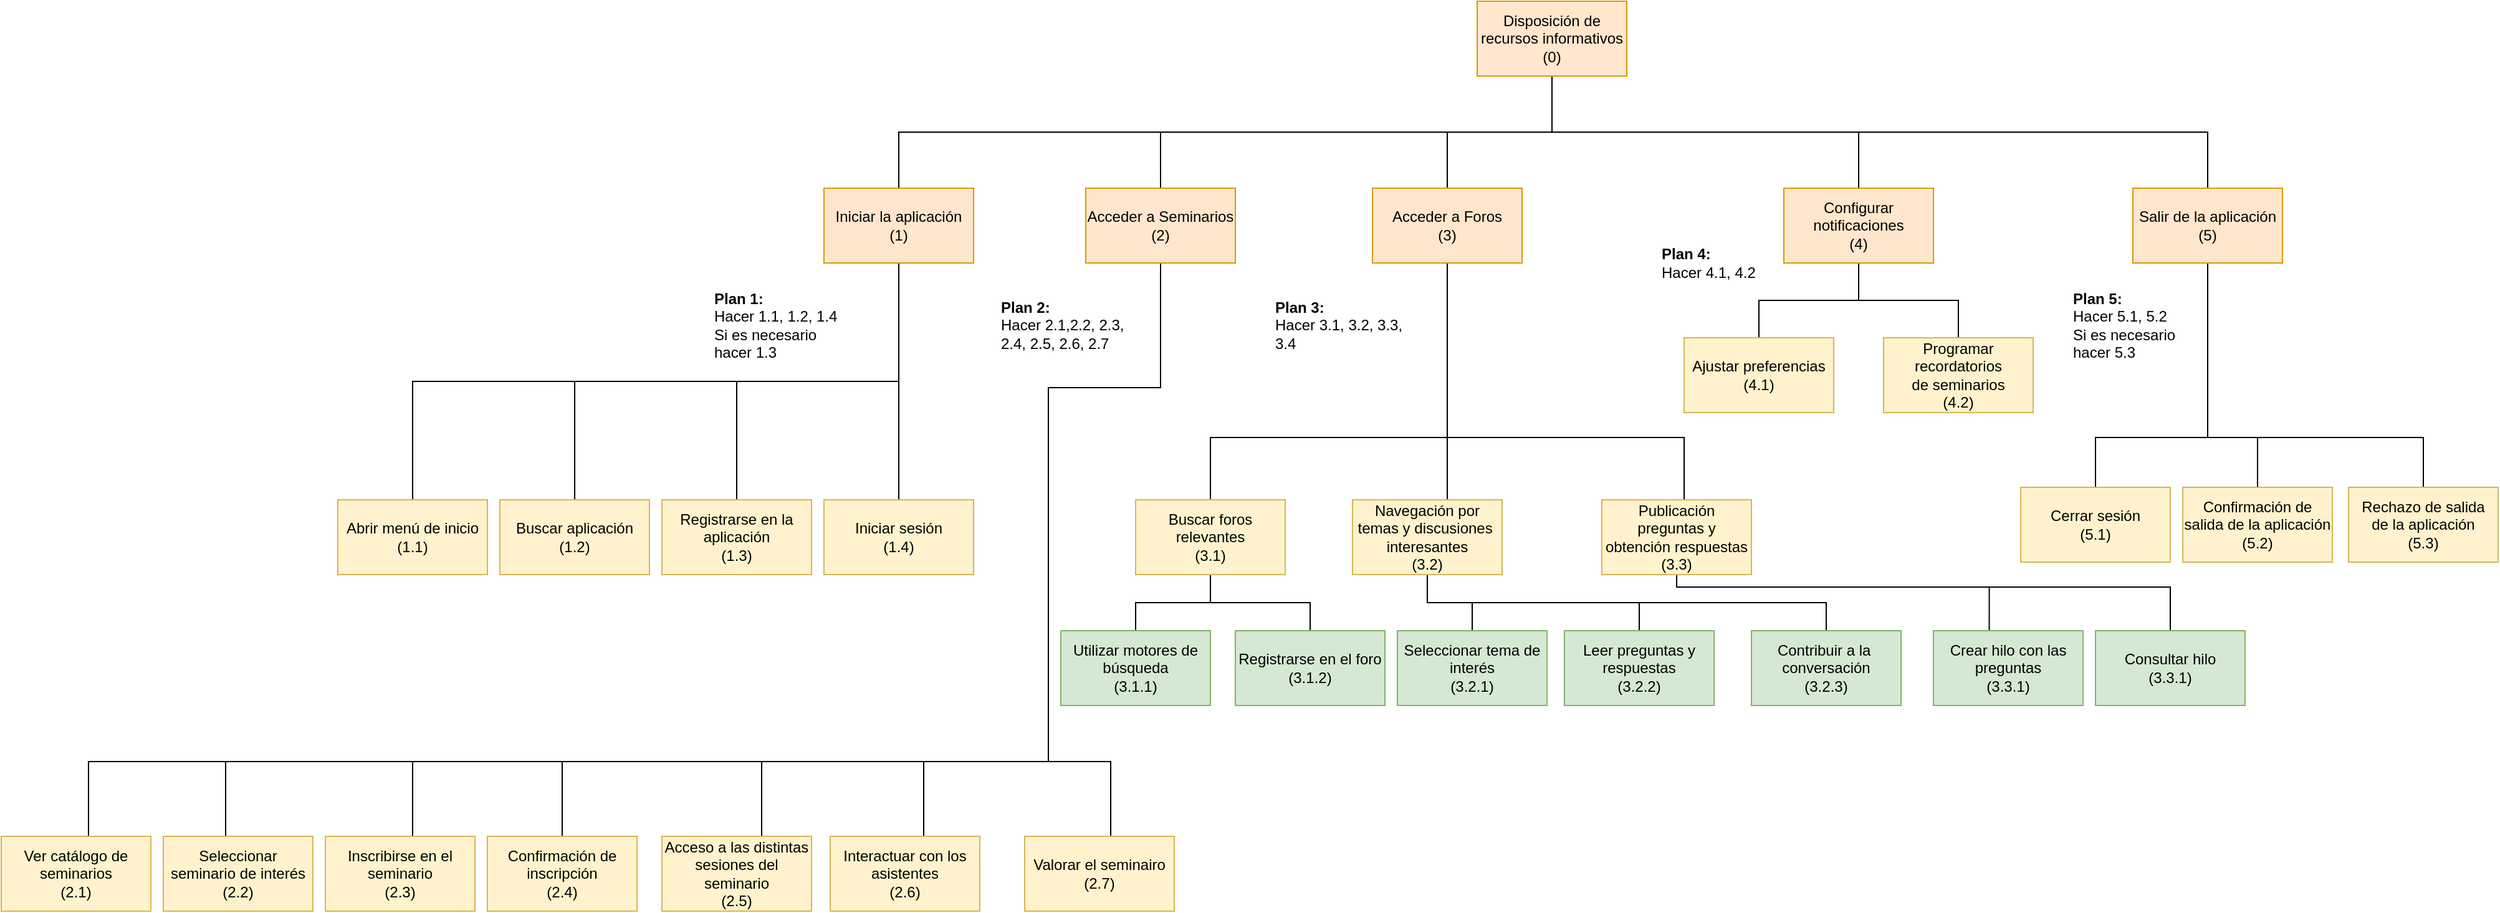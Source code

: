 <mxfile version="22.1.7" type="google">
  <diagram name="Página-1" id="29_3G5aB5RjX9G4td9Ta">
    <mxGraphModel grid="1" page="1" gridSize="10" guides="1" tooltips="1" connect="1" arrows="1" fold="1" pageScale="1" pageWidth="827" pageHeight="1169" math="0" shadow="0">
      <root>
        <mxCell id="0" />
        <mxCell id="1" parent="0" />
        <mxCell id="fPCI9npbfLgmKvdJxHjB-1" style="edgeStyle=orthogonalEdgeStyle;rounded=0;orthogonalLoop=1;jettySize=auto;html=1;exitX=0.5;exitY=1;exitDx=0;exitDy=0;entryX=0.5;entryY=0;entryDx=0;entryDy=0;endArrow=none;endFill=0;" edge="1" parent="1" source="fPCI9npbfLgmKvdJxHjB-7" target="fPCI9npbfLgmKvdJxHjB-8">
          <mxGeometry relative="1" as="geometry" />
        </mxCell>
        <mxCell id="fPCI9npbfLgmKvdJxHjB-2" style="edgeStyle=orthogonalEdgeStyle;rounded=0;orthogonalLoop=1;jettySize=auto;html=1;exitX=0.5;exitY=1;exitDx=0;exitDy=0;endArrow=none;endFill=0;" edge="1" parent="1" source="fPCI9npbfLgmKvdJxHjB-7" target="fPCI9npbfLgmKvdJxHjB-9">
          <mxGeometry relative="1" as="geometry" />
        </mxCell>
        <mxCell id="fPCI9npbfLgmKvdJxHjB-3" style="edgeStyle=orthogonalEdgeStyle;rounded=0;orthogonalLoop=1;jettySize=auto;html=1;exitX=0.5;exitY=1;exitDx=0;exitDy=0;entryX=0.5;entryY=0;entryDx=0;entryDy=0;endArrow=none;endFill=0;" edge="1" parent="1" source="fPCI9npbfLgmKvdJxHjB-7" target="fPCI9npbfLgmKvdJxHjB-10">
          <mxGeometry relative="1" as="geometry" />
        </mxCell>
        <mxCell id="fPCI9npbfLgmKvdJxHjB-5" style="edgeStyle=orthogonalEdgeStyle;rounded=0;orthogonalLoop=1;jettySize=auto;html=1;exitX=0.5;exitY=1;exitDx=0;exitDy=0;endArrow=none;endFill=0;" edge="1" parent="1" source="fPCI9npbfLgmKvdJxHjB-7" target="fPCI9npbfLgmKvdJxHjB-12">
          <mxGeometry relative="1" as="geometry" />
        </mxCell>
        <mxCell id="fPCI9npbfLgmKvdJxHjB-6" style="edgeStyle=orthogonalEdgeStyle;rounded=0;orthogonalLoop=1;jettySize=auto;html=1;exitX=0.5;exitY=1;exitDx=0;exitDy=0;entryX=0.5;entryY=0;entryDx=0;entryDy=0;endArrow=none;endFill=0;" edge="1" parent="1" source="fPCI9npbfLgmKvdJxHjB-7" target="fPCI9npbfLgmKvdJxHjB-13">
          <mxGeometry relative="1" as="geometry" />
        </mxCell>
        <mxCell id="fPCI9npbfLgmKvdJxHjB-7" value="Disposición de recursos informativos&lt;br&gt;(0)" style="rounded=0;whiteSpace=wrap;html=1;fillColor=#ffe6cc;strokeColor=#d79b00;" vertex="1" parent="1">
          <mxGeometry x="434" y="60" width="120" height="60" as="geometry" />
        </mxCell>
        <mxCell id="fPCI9npbfLgmKvdJxHjB-26" style="edgeStyle=orthogonalEdgeStyle;rounded=0;orthogonalLoop=1;jettySize=auto;html=1;exitX=0.5;exitY=1;exitDx=0;exitDy=0;endArrow=none;endFill=0;" edge="1" parent="1" source="fPCI9npbfLgmKvdJxHjB-8" target="fPCI9npbfLgmKvdJxHjB-23">
          <mxGeometry relative="1" as="geometry" />
        </mxCell>
        <mxCell id="fPCI9npbfLgmKvdJxHjB-27" style="edgeStyle=orthogonalEdgeStyle;rounded=0;orthogonalLoop=1;jettySize=auto;html=1;exitX=0.5;exitY=1;exitDx=0;exitDy=0;endArrow=none;endFill=0;" edge="1" parent="1" source="fPCI9npbfLgmKvdJxHjB-8" target="fPCI9npbfLgmKvdJxHjB-22">
          <mxGeometry relative="1" as="geometry" />
        </mxCell>
        <mxCell id="fPCI9npbfLgmKvdJxHjB-28" style="edgeStyle=orthogonalEdgeStyle;rounded=0;orthogonalLoop=1;jettySize=auto;html=1;exitX=0.5;exitY=1;exitDx=0;exitDy=0;endArrow=none;endFill=0;" edge="1" parent="1" source="fPCI9npbfLgmKvdJxHjB-8" target="fPCI9npbfLgmKvdJxHjB-21">
          <mxGeometry relative="1" as="geometry" />
        </mxCell>
        <mxCell id="fPCI9npbfLgmKvdJxHjB-29" style="edgeStyle=orthogonalEdgeStyle;rounded=0;orthogonalLoop=1;jettySize=auto;html=1;exitX=0.5;exitY=1;exitDx=0;exitDy=0;endArrow=none;endFill=0;" edge="1" parent="1" source="fPCI9npbfLgmKvdJxHjB-8" target="fPCI9npbfLgmKvdJxHjB-20">
          <mxGeometry relative="1" as="geometry" />
        </mxCell>
        <mxCell id="fPCI9npbfLgmKvdJxHjB-8" value="Iniciar la aplicación&lt;br&gt;(1)" style="rounded=0;whiteSpace=wrap;html=1;fillColor=#ffe6cc;strokeColor=#d79b00;" vertex="1" parent="1">
          <mxGeometry x="-90" y="210" width="120" height="60" as="geometry" />
        </mxCell>
        <mxCell id="fPCI9npbfLgmKvdJxHjB-48" style="edgeStyle=orthogonalEdgeStyle;rounded=0;orthogonalLoop=1;jettySize=auto;html=1;exitX=0.5;exitY=1;exitDx=0;exitDy=0;endArrow=none;endFill=0;" edge="1" parent="1" source="fPCI9npbfLgmKvdJxHjB-9" target="fPCI9npbfLgmKvdJxHjB-44">
          <mxGeometry relative="1" as="geometry">
            <Array as="points">
              <mxPoint x="410" y="410" />
              <mxPoint x="220" y="410" />
            </Array>
          </mxGeometry>
        </mxCell>
        <mxCell id="fPCI9npbfLgmKvdJxHjB-49" style="edgeStyle=orthogonalEdgeStyle;rounded=0;orthogonalLoop=1;jettySize=auto;html=1;exitX=0.5;exitY=1;exitDx=0;exitDy=0;endArrow=none;endFill=0;" edge="1" parent="1" source="fPCI9npbfLgmKvdJxHjB-9" target="fPCI9npbfLgmKvdJxHjB-45">
          <mxGeometry relative="1" as="geometry">
            <Array as="points">
              <mxPoint x="410" y="440" />
              <mxPoint x="410" y="440" />
            </Array>
          </mxGeometry>
        </mxCell>
        <mxCell id="fPCI9npbfLgmKvdJxHjB-51" style="edgeStyle=orthogonalEdgeStyle;rounded=0;orthogonalLoop=1;jettySize=auto;html=1;exitX=0.5;exitY=1;exitDx=0;exitDy=0;endArrow=none;endFill=0;" edge="1" parent="1" source="fPCI9npbfLgmKvdJxHjB-9" target="fPCI9npbfLgmKvdJxHjB-50">
          <mxGeometry relative="1" as="geometry">
            <Array as="points">
              <mxPoint x="410" y="410" />
              <mxPoint x="600" y="410" />
            </Array>
          </mxGeometry>
        </mxCell>
        <mxCell id="fPCI9npbfLgmKvdJxHjB-9" value="Acceder a Foros&lt;br&gt;(3)" style="rounded=0;whiteSpace=wrap;html=1;fillColor=#ffe6cc;strokeColor=#d79b00;" vertex="1" parent="1">
          <mxGeometry x="350" y="210" width="120" height="60" as="geometry" />
        </mxCell>
        <mxCell id="fPCI9npbfLgmKvdJxHjB-75" style="edgeStyle=orthogonalEdgeStyle;rounded=0;orthogonalLoop=1;jettySize=auto;html=1;exitX=0.5;exitY=1;exitDx=0;exitDy=0;entryX=0.5;entryY=0;entryDx=0;entryDy=0;endArrow=none;endFill=0;" edge="1" parent="1" source="fPCI9npbfLgmKvdJxHjB-10" target="fPCI9npbfLgmKvdJxHjB-72">
          <mxGeometry relative="1" as="geometry" />
        </mxCell>
        <mxCell id="fPCI9npbfLgmKvdJxHjB-76" style="edgeStyle=orthogonalEdgeStyle;rounded=0;orthogonalLoop=1;jettySize=auto;html=1;exitX=0.5;exitY=1;exitDx=0;exitDy=0;entryX=0.5;entryY=0;entryDx=0;entryDy=0;endArrow=none;endFill=0;" edge="1" parent="1" source="fPCI9npbfLgmKvdJxHjB-10" target="fPCI9npbfLgmKvdJxHjB-73">
          <mxGeometry relative="1" as="geometry" />
        </mxCell>
        <mxCell id="fPCI9npbfLgmKvdJxHjB-10" value="Configurar notificaciones&lt;br&gt;(4)" style="rounded=0;whiteSpace=wrap;html=1;fillColor=#ffe6cc;strokeColor=#d79b00;" vertex="1" parent="1">
          <mxGeometry x="680" y="210" width="120" height="60" as="geometry" />
        </mxCell>
        <mxCell id="fPCI9npbfLgmKvdJxHjB-69" style="edgeStyle=orthogonalEdgeStyle;rounded=0;orthogonalLoop=1;jettySize=auto;html=1;exitX=0.5;exitY=1;exitDx=0;exitDy=0;endArrow=none;endFill=0;" edge="1" parent="1" source="fPCI9npbfLgmKvdJxHjB-12" target="fPCI9npbfLgmKvdJxHjB-66">
          <mxGeometry relative="1" as="geometry">
            <Array as="points">
              <mxPoint x="1020" y="410" />
              <mxPoint x="930" y="410" />
            </Array>
          </mxGeometry>
        </mxCell>
        <mxCell id="fPCI9npbfLgmKvdJxHjB-70" style="edgeStyle=orthogonalEdgeStyle;rounded=0;orthogonalLoop=1;jettySize=auto;html=1;exitX=0.5;exitY=1;exitDx=0;exitDy=0;endArrow=none;endFill=0;" edge="1" parent="1" source="fPCI9npbfLgmKvdJxHjB-12" target="fPCI9npbfLgmKvdJxHjB-67">
          <mxGeometry relative="1" as="geometry">
            <Array as="points">
              <mxPoint x="1020" y="410" />
              <mxPoint x="1060" y="410" />
            </Array>
          </mxGeometry>
        </mxCell>
        <mxCell id="fPCI9npbfLgmKvdJxHjB-71" style="edgeStyle=orthogonalEdgeStyle;rounded=0;orthogonalLoop=1;jettySize=auto;html=1;exitX=0.5;exitY=1;exitDx=0;exitDy=0;endArrow=none;endFill=0;" edge="1" parent="1" source="fPCI9npbfLgmKvdJxHjB-12" target="fPCI9npbfLgmKvdJxHjB-68">
          <mxGeometry relative="1" as="geometry">
            <Array as="points">
              <mxPoint x="1020" y="410" />
              <mxPoint x="1193" y="410" />
            </Array>
          </mxGeometry>
        </mxCell>
        <mxCell id="fPCI9npbfLgmKvdJxHjB-12" value="Salir de la aplicación&lt;br&gt;(5)" style="rounded=0;whiteSpace=wrap;html=1;fillColor=#ffe6cc;strokeColor=#d79b00;" vertex="1" parent="1">
          <mxGeometry x="960" y="210" width="120" height="60" as="geometry" />
        </mxCell>
        <mxCell id="fPCI9npbfLgmKvdJxHjB-34" style="edgeStyle=orthogonalEdgeStyle;rounded=0;orthogonalLoop=1;jettySize=auto;html=1;exitX=0.5;exitY=1;exitDx=0;exitDy=0;endArrow=none;endFill=0;" edge="1" parent="1" source="fPCI9npbfLgmKvdJxHjB-13" target="fPCI9npbfLgmKvdJxHjB-30">
          <mxGeometry relative="1" as="geometry">
            <Array as="points">
              <mxPoint x="180" y="370" />
              <mxPoint x="90" y="370" />
              <mxPoint x="90" y="670" />
              <mxPoint x="-680" y="670" />
            </Array>
          </mxGeometry>
        </mxCell>
        <mxCell id="fPCI9npbfLgmKvdJxHjB-35" style="edgeStyle=orthogonalEdgeStyle;rounded=0;orthogonalLoop=1;jettySize=auto;html=1;exitX=0.5;exitY=1;exitDx=0;exitDy=0;endArrow=none;endFill=0;" edge="1" parent="1" source="fPCI9npbfLgmKvdJxHjB-13" target="fPCI9npbfLgmKvdJxHjB-31">
          <mxGeometry relative="1" as="geometry">
            <Array as="points">
              <mxPoint x="180" y="370" />
              <mxPoint x="90" y="370" />
              <mxPoint x="90" y="670" />
              <mxPoint x="-570" y="670" />
            </Array>
          </mxGeometry>
        </mxCell>
        <mxCell id="fPCI9npbfLgmKvdJxHjB-36" style="edgeStyle=orthogonalEdgeStyle;rounded=0;orthogonalLoop=1;jettySize=auto;html=1;exitX=0.5;exitY=1;exitDx=0;exitDy=0;endArrow=none;endFill=0;" edge="1" parent="1" source="fPCI9npbfLgmKvdJxHjB-13" target="fPCI9npbfLgmKvdJxHjB-32">
          <mxGeometry relative="1" as="geometry">
            <Array as="points">
              <mxPoint x="180" y="370" />
              <mxPoint x="90" y="370" />
              <mxPoint x="90" y="670" />
              <mxPoint x="-420" y="670" />
            </Array>
          </mxGeometry>
        </mxCell>
        <mxCell id="fPCI9npbfLgmKvdJxHjB-37" style="edgeStyle=orthogonalEdgeStyle;rounded=0;orthogonalLoop=1;jettySize=auto;html=1;exitX=0.5;exitY=1;exitDx=0;exitDy=0;endArrow=none;endFill=0;" edge="1" parent="1" source="fPCI9npbfLgmKvdJxHjB-13" target="fPCI9npbfLgmKvdJxHjB-33">
          <mxGeometry relative="1" as="geometry">
            <Array as="points">
              <mxPoint x="180" y="370" />
              <mxPoint x="90" y="370" />
              <mxPoint x="90" y="670" />
              <mxPoint x="-300" y="670" />
            </Array>
          </mxGeometry>
        </mxCell>
        <mxCell id="fPCI9npbfLgmKvdJxHjB-39" style="edgeStyle=orthogonalEdgeStyle;rounded=0;orthogonalLoop=1;jettySize=auto;html=1;exitX=0.5;exitY=1;exitDx=0;exitDy=0;endArrow=none;endFill=0;" edge="1" parent="1" source="fPCI9npbfLgmKvdJxHjB-13" target="fPCI9npbfLgmKvdJxHjB-38">
          <mxGeometry relative="1" as="geometry">
            <mxPoint x="170" y="370" as="sourcePoint" />
            <Array as="points">
              <mxPoint x="180" y="370" />
              <mxPoint x="90" y="370" />
              <mxPoint x="90" y="670" />
              <mxPoint x="-140" y="670" />
            </Array>
          </mxGeometry>
        </mxCell>
        <mxCell id="fPCI9npbfLgmKvdJxHjB-41" style="edgeStyle=orthogonalEdgeStyle;rounded=0;orthogonalLoop=1;jettySize=auto;html=1;exitX=0.5;exitY=1;exitDx=0;exitDy=0;endArrow=none;endFill=0;" edge="1" parent="1" source="fPCI9npbfLgmKvdJxHjB-13" target="fPCI9npbfLgmKvdJxHjB-40">
          <mxGeometry relative="1" as="geometry">
            <Array as="points">
              <mxPoint x="180" y="370" />
              <mxPoint x="90" y="370" />
              <mxPoint x="90" y="670" />
              <mxPoint x="-10" y="670" />
            </Array>
          </mxGeometry>
        </mxCell>
        <mxCell id="fPCI9npbfLgmKvdJxHjB-43" style="edgeStyle=orthogonalEdgeStyle;rounded=0;orthogonalLoop=1;jettySize=auto;html=1;exitX=0.5;exitY=1;exitDx=0;exitDy=0;endArrow=none;endFill=0;" edge="1" parent="1">
          <mxGeometry relative="1" as="geometry">
            <mxPoint x="180" y="270" as="sourcePoint" />
            <mxPoint x="140" y="730" as="targetPoint" />
            <Array as="points">
              <mxPoint x="180" y="370" />
              <mxPoint x="90" y="370" />
              <mxPoint x="90" y="670" />
              <mxPoint x="140" y="670" />
            </Array>
          </mxGeometry>
        </mxCell>
        <mxCell id="fPCI9npbfLgmKvdJxHjB-13" value="Acceder a Seminarios&lt;br&gt;(2)" style="rounded=0;whiteSpace=wrap;html=1;fillColor=#ffe6cc;strokeColor=#d79b00;" vertex="1" parent="1">
          <mxGeometry x="120" y="210" width="120" height="60" as="geometry" />
        </mxCell>
        <mxCell id="fPCI9npbfLgmKvdJxHjB-15" value="&lt;b&gt;Plan 2:&lt;/b&gt;&lt;br&gt;&lt;div style=&quot;&quot;&gt;&lt;span style=&quot;background-color: initial;&quot;&gt;Hacer 2.1,2.2, 2.3,&lt;/span&gt;&lt;/div&gt;&lt;div style=&quot;&quot;&gt;&lt;span style=&quot;background-color: initial;&quot;&gt;2.4, 2.5, 2.6, 2.7&lt;/span&gt;&lt;/div&gt;" style="text;html=1;strokeColor=none;fillColor=none;align=left;verticalAlign=middle;whiteSpace=wrap;rounded=0;" vertex="1" parent="1">
          <mxGeometry x="50" y="290" width="110" height="60" as="geometry" />
        </mxCell>
        <mxCell id="fPCI9npbfLgmKvdJxHjB-16" value="&lt;b&gt;Plan 3:&lt;/b&gt;&lt;br&gt;&lt;div style=&quot;&quot;&gt;&lt;span style=&quot;background-color: initial;&quot;&gt;Hacer 3.1, 3.2, 3.3, 3.4&lt;/span&gt;&lt;/div&gt;" style="text;html=1;strokeColor=none;fillColor=none;align=left;verticalAlign=middle;whiteSpace=wrap;rounded=0;" vertex="1" parent="1">
          <mxGeometry x="270" y="290" width="110" height="60" as="geometry" />
        </mxCell>
        <mxCell id="fPCI9npbfLgmKvdJxHjB-17" value="&lt;b&gt;Plan 4:&lt;/b&gt;&lt;br&gt;&lt;div style=&quot;&quot;&gt;&lt;span style=&quot;background-color: initial;&quot;&gt;Hacer 4.1, 4.2&lt;/span&gt;&lt;/div&gt;" style="text;html=1;strokeColor=none;fillColor=none;align=left;verticalAlign=middle;whiteSpace=wrap;rounded=0;" vertex="1" parent="1">
          <mxGeometry x="580" y="240" width="110" height="60" as="geometry" />
        </mxCell>
        <mxCell id="fPCI9npbfLgmKvdJxHjB-19" value="&lt;b&gt;Plan 5:&lt;/b&gt;&lt;br&gt;&lt;div style=&quot;&quot;&gt;&lt;span style=&quot;background-color: initial;&quot;&gt;Hacer 5.1, 5.2&lt;/span&gt;&lt;/div&gt;&lt;div style=&quot;&quot;&gt;&lt;span style=&quot;background-color: initial;&quot;&gt;Si es necesario&lt;/span&gt;&lt;/div&gt;&lt;div style=&quot;&quot;&gt;&lt;span style=&quot;background-color: initial;&quot;&gt;hacer 5.3&lt;/span&gt;&lt;/div&gt;" style="text;html=1;strokeColor=none;fillColor=none;align=left;verticalAlign=middle;whiteSpace=wrap;rounded=0;" vertex="1" parent="1">
          <mxGeometry x="910" y="290" width="110" height="60" as="geometry" />
        </mxCell>
        <mxCell id="fPCI9npbfLgmKvdJxHjB-20" value="Abrir menú de inicio&lt;br&gt;(1.1)" style="rounded=0;whiteSpace=wrap;html=1;fillColor=#fff2cc;strokeColor=#d6b656;" vertex="1" parent="1">
          <mxGeometry x="-480" y="460" width="120" height="60" as="geometry" />
        </mxCell>
        <mxCell id="fPCI9npbfLgmKvdJxHjB-21" value="Buscar aplicación&lt;br&gt;(1.2)" style="rounded=0;whiteSpace=wrap;html=1;fillColor=#fff2cc;strokeColor=#d6b656;" vertex="1" parent="1">
          <mxGeometry x="-350" y="460" width="120" height="60" as="geometry" />
        </mxCell>
        <mxCell id="fPCI9npbfLgmKvdJxHjB-22" value="Registrarse en la&lt;br&gt;aplicación&lt;br&gt;(1.3)" style="rounded=0;whiteSpace=wrap;html=1;fillColor=#fff2cc;strokeColor=#d6b656;" vertex="1" parent="1">
          <mxGeometry x="-220" y="460" width="120" height="60" as="geometry" />
        </mxCell>
        <mxCell id="fPCI9npbfLgmKvdJxHjB-23" value="Iniciar sesión&lt;br&gt;(1.4)" style="rounded=0;whiteSpace=wrap;html=1;fillColor=#fff2cc;strokeColor=#d6b656;" vertex="1" parent="1">
          <mxGeometry x="-90" y="460" width="120" height="60" as="geometry" />
        </mxCell>
        <mxCell id="fPCI9npbfLgmKvdJxHjB-24" value="&lt;b&gt;Plan 1:&lt;/b&gt;&lt;br&gt;&lt;div style=&quot;&quot;&gt;&lt;span style=&quot;background-color: initial;&quot;&gt;Hacer 1.1, 1.2, 1.4&lt;/span&gt;&lt;/div&gt;&lt;div style=&quot;&quot;&gt;&lt;span style=&quot;background-color: initial;&quot;&gt;Si es necesario hacer 1.3&lt;/span&gt;&lt;/div&gt;" style="text;html=1;strokeColor=none;fillColor=none;align=left;verticalAlign=middle;whiteSpace=wrap;rounded=0;" vertex="1" parent="1">
          <mxGeometry x="-180" y="290" width="110" height="60" as="geometry" />
        </mxCell>
        <mxCell id="fPCI9npbfLgmKvdJxHjB-30" value="Ver catálogo de seminarios&lt;br&gt;(2.1)" style="rounded=0;whiteSpace=wrap;html=1;fillColor=#fff2cc;strokeColor=#d6b656;" vertex="1" parent="1">
          <mxGeometry x="-750" y="730" width="120" height="60" as="geometry" />
        </mxCell>
        <mxCell id="fPCI9npbfLgmKvdJxHjB-31" value="Seleccionar seminario de interés&lt;br&gt;(2.2)" style="rounded=0;whiteSpace=wrap;html=1;fillColor=#fff2cc;strokeColor=#d6b656;" vertex="1" parent="1">
          <mxGeometry x="-620" y="730" width="120" height="60" as="geometry" />
        </mxCell>
        <mxCell id="fPCI9npbfLgmKvdJxHjB-32" value="Inscribirse en el seminario &lt;br&gt;(2.3)" style="rounded=0;whiteSpace=wrap;html=1;fillColor=#fff2cc;strokeColor=#d6b656;" vertex="1" parent="1">
          <mxGeometry x="-490" y="730" width="120" height="60" as="geometry" />
        </mxCell>
        <mxCell id="fPCI9npbfLgmKvdJxHjB-33" value="Confirmación de inscripción&lt;br&gt;(2.4)" style="rounded=0;whiteSpace=wrap;html=1;fillColor=#fff2cc;strokeColor=#d6b656;" vertex="1" parent="1">
          <mxGeometry x="-360" y="730" width="120" height="60" as="geometry" />
        </mxCell>
        <mxCell id="fPCI9npbfLgmKvdJxHjB-38" value="Acceso a las distintas sesiones del seminario&lt;br&gt;(2.5)" style="rounded=0;whiteSpace=wrap;html=1;fillColor=#fff2cc;strokeColor=#d6b656;" vertex="1" parent="1">
          <mxGeometry x="-220" y="730" width="120" height="60" as="geometry" />
        </mxCell>
        <mxCell id="fPCI9npbfLgmKvdJxHjB-40" value="Interactuar con los asistentes&lt;br&gt;(2.6)" style="rounded=0;whiteSpace=wrap;html=1;fillColor=#fff2cc;strokeColor=#d6b656;" vertex="1" parent="1">
          <mxGeometry x="-85" y="730" width="120" height="60" as="geometry" />
        </mxCell>
        <mxCell id="fPCI9npbfLgmKvdJxHjB-42" value="Valorar el seminairo&lt;br&gt;(2.7)" style="rounded=0;whiteSpace=wrap;html=1;fillColor=#fff2cc;strokeColor=#d6b656;" vertex="1" parent="1">
          <mxGeometry x="71" y="730" width="120" height="60" as="geometry" />
        </mxCell>
        <mxCell id="fPCI9npbfLgmKvdJxHjB-53" style="edgeStyle=orthogonalEdgeStyle;rounded=0;orthogonalLoop=1;jettySize=auto;html=1;exitX=0.5;exitY=1;exitDx=0;exitDy=0;entryX=0.5;entryY=0;entryDx=0;entryDy=0;endArrow=none;endFill=0;" edge="1" parent="1" source="fPCI9npbfLgmKvdJxHjB-44" target="fPCI9npbfLgmKvdJxHjB-52">
          <mxGeometry relative="1" as="geometry" />
        </mxCell>
        <mxCell id="fPCI9npbfLgmKvdJxHjB-55" style="edgeStyle=orthogonalEdgeStyle;rounded=0;orthogonalLoop=1;jettySize=auto;html=1;exitX=0.5;exitY=1;exitDx=0;exitDy=0;entryX=0.5;entryY=0;entryDx=0;entryDy=0;endArrow=none;endFill=0;" edge="1" parent="1" source="fPCI9npbfLgmKvdJxHjB-44" target="fPCI9npbfLgmKvdJxHjB-54">
          <mxGeometry relative="1" as="geometry" />
        </mxCell>
        <mxCell id="fPCI9npbfLgmKvdJxHjB-44" value="Buscar foros relevantes&lt;br&gt;(3.1)" style="rounded=0;whiteSpace=wrap;html=1;fillColor=#fff2cc;strokeColor=#d6b656;" vertex="1" parent="1">
          <mxGeometry x="160" y="460" width="120" height="60" as="geometry" />
        </mxCell>
        <mxCell id="fPCI9npbfLgmKvdJxHjB-58" style="edgeStyle=orthogonalEdgeStyle;rounded=0;orthogonalLoop=1;jettySize=auto;html=1;exitX=0.5;exitY=1;exitDx=0;exitDy=0;entryX=0.5;entryY=0;entryDx=0;entryDy=0;endArrow=none;endFill=0;" edge="1" parent="1" source="fPCI9npbfLgmKvdJxHjB-45" target="fPCI9npbfLgmKvdJxHjB-56">
          <mxGeometry relative="1" as="geometry" />
        </mxCell>
        <mxCell id="fPCI9npbfLgmKvdJxHjB-59" style="edgeStyle=orthogonalEdgeStyle;rounded=0;orthogonalLoop=1;jettySize=auto;html=1;exitX=0.5;exitY=1;exitDx=0;exitDy=0;endArrow=none;endFill=0;" edge="1" parent="1" source="fPCI9npbfLgmKvdJxHjB-45" target="fPCI9npbfLgmKvdJxHjB-57">
          <mxGeometry relative="1" as="geometry" />
        </mxCell>
        <mxCell id="fPCI9npbfLgmKvdJxHjB-61" style="edgeStyle=orthogonalEdgeStyle;rounded=0;orthogonalLoop=1;jettySize=auto;html=1;exitX=0.5;exitY=1;exitDx=0;exitDy=0;entryX=0.5;entryY=0;entryDx=0;entryDy=0;endArrow=none;endFill=0;" edge="1" parent="1" source="fPCI9npbfLgmKvdJxHjB-45" target="fPCI9npbfLgmKvdJxHjB-60">
          <mxGeometry relative="1" as="geometry" />
        </mxCell>
        <mxCell id="fPCI9npbfLgmKvdJxHjB-45" value="Navegación por temas y discusiones&amp;nbsp;&lt;br&gt;interesantes&lt;br&gt;(3.2)" style="rounded=0;whiteSpace=wrap;html=1;fillColor=#fff2cc;strokeColor=#d6b656;" vertex="1" parent="1">
          <mxGeometry x="334" y="460" width="120" height="60" as="geometry" />
        </mxCell>
        <mxCell id="fPCI9npbfLgmKvdJxHjB-62" style="edgeStyle=orthogonalEdgeStyle;rounded=0;orthogonalLoop=1;jettySize=auto;html=1;exitX=0.5;exitY=1;exitDx=0;exitDy=0;endArrow=none;endFill=0;entryX=0.373;entryY=0.01;entryDx=0;entryDy=0;entryPerimeter=0;" edge="1" parent="1" source="fPCI9npbfLgmKvdJxHjB-50" target="fPCI9npbfLgmKvdJxHjB-63">
          <mxGeometry relative="1" as="geometry">
            <mxPoint x="890" y="570" as="targetPoint" />
            <Array as="points">
              <mxPoint x="594" y="530" />
              <mxPoint x="845" y="530" />
            </Array>
          </mxGeometry>
        </mxCell>
        <mxCell id="fPCI9npbfLgmKvdJxHjB-65" style="edgeStyle=orthogonalEdgeStyle;rounded=0;orthogonalLoop=1;jettySize=auto;html=1;exitX=0.5;exitY=1;exitDx=0;exitDy=0;endArrow=none;endFill=0;" edge="1" parent="1" source="fPCI9npbfLgmKvdJxHjB-50" target="fPCI9npbfLgmKvdJxHjB-64">
          <mxGeometry relative="1" as="geometry">
            <Array as="points">
              <mxPoint x="594" y="530" />
              <mxPoint x="990" y="530" />
            </Array>
          </mxGeometry>
        </mxCell>
        <mxCell id="fPCI9npbfLgmKvdJxHjB-50" value="Publicación preguntas y obtención respuestas&lt;br&gt;(3.3)" style="rounded=0;whiteSpace=wrap;html=1;fillColor=#fff2cc;strokeColor=#d6b656;" vertex="1" parent="1">
          <mxGeometry x="534" y="460" width="120" height="60" as="geometry" />
        </mxCell>
        <mxCell id="fPCI9npbfLgmKvdJxHjB-52" value="Utilizar motores de búsqueda&lt;br&gt;(3.1.1)" style="rounded=0;whiteSpace=wrap;html=1;fillColor=#d5e8d4;strokeColor=#82b366;" vertex="1" parent="1">
          <mxGeometry x="100" y="565" width="120" height="60" as="geometry" />
        </mxCell>
        <mxCell id="fPCI9npbfLgmKvdJxHjB-54" value="Registrarse en el foro&lt;br&gt;(3.1.2)" style="rounded=0;whiteSpace=wrap;html=1;fillColor=#d5e8d4;strokeColor=#82b366;" vertex="1" parent="1">
          <mxGeometry x="240" y="565" width="120" height="60" as="geometry" />
        </mxCell>
        <mxCell id="fPCI9npbfLgmKvdJxHjB-56" value="Seleccionar tema de interés&lt;br&gt;(3.2.1)" style="rounded=0;whiteSpace=wrap;html=1;fillColor=#d5e8d4;strokeColor=#82b366;" vertex="1" parent="1">
          <mxGeometry x="370" y="565" width="120" height="60" as="geometry" />
        </mxCell>
        <mxCell id="fPCI9npbfLgmKvdJxHjB-57" value="Leer preguntas y respuestas&lt;br&gt;(3.2.2)" style="rounded=0;whiteSpace=wrap;html=1;fillColor=#d5e8d4;strokeColor=#82b366;" vertex="1" parent="1">
          <mxGeometry x="504" y="565" width="120" height="60" as="geometry" />
        </mxCell>
        <mxCell id="fPCI9npbfLgmKvdJxHjB-60" value="Contribuir a la&amp;nbsp;&lt;br&gt;conversación&lt;br&gt;(3.2.3)" style="rounded=0;whiteSpace=wrap;html=1;fillColor=#d5e8d4;strokeColor=#82b366;" vertex="1" parent="1">
          <mxGeometry x="654" y="565" width="120" height="60" as="geometry" />
        </mxCell>
        <mxCell id="fPCI9npbfLgmKvdJxHjB-63" value="Crear hilo con las preguntas&lt;br&gt;(3.3.1)" style="rounded=0;whiteSpace=wrap;html=1;fillColor=#d5e8d4;strokeColor=#82b366;" vertex="1" parent="1">
          <mxGeometry x="800" y="565" width="120" height="60" as="geometry" />
        </mxCell>
        <mxCell id="fPCI9npbfLgmKvdJxHjB-64" value="Consultar hilo&lt;br&gt;(3.3.1)" style="rounded=0;whiteSpace=wrap;html=1;fillColor=#d5e8d4;strokeColor=#82b366;" vertex="1" parent="1">
          <mxGeometry x="930" y="565" width="120" height="60" as="geometry" />
        </mxCell>
        <mxCell id="fPCI9npbfLgmKvdJxHjB-66" value="Cerrar sesión&lt;br&gt;(5.1)" style="rounded=0;whiteSpace=wrap;html=1;fillColor=#fff2cc;strokeColor=#d6b656;" vertex="1" parent="1">
          <mxGeometry x="870" y="450" width="120" height="60" as="geometry" />
        </mxCell>
        <mxCell id="fPCI9npbfLgmKvdJxHjB-67" value="Confirmación de salida de la aplicación&lt;br&gt;(5.2)" style="rounded=0;whiteSpace=wrap;html=1;fillColor=#fff2cc;strokeColor=#d6b656;" vertex="1" parent="1">
          <mxGeometry x="1000" y="450" width="120" height="60" as="geometry" />
        </mxCell>
        <mxCell id="fPCI9npbfLgmKvdJxHjB-68" value="Rechazo de salida&lt;br&gt;de la aplicación&lt;br&gt;(5.3)" style="rounded=0;whiteSpace=wrap;html=1;fillColor=#fff2cc;strokeColor=#d6b656;" vertex="1" parent="1">
          <mxGeometry x="1133" y="450" width="120" height="60" as="geometry" />
        </mxCell>
        <mxCell id="fPCI9npbfLgmKvdJxHjB-72" value="Ajustar preferencias&lt;br&gt;(4.1)" style="rounded=0;whiteSpace=wrap;html=1;fillColor=#fff2cc;strokeColor=#d6b656;" vertex="1" parent="1">
          <mxGeometry x="600" y="330" width="120" height="60" as="geometry" />
        </mxCell>
        <mxCell id="fPCI9npbfLgmKvdJxHjB-73" value="Programar recordatorios&lt;br&gt;de seminarios&lt;br&gt;(4.2)" style="rounded=0;whiteSpace=wrap;html=1;fillColor=#fff2cc;strokeColor=#d6b656;" vertex="1" parent="1">
          <mxGeometry x="760" y="330" width="120" height="60" as="geometry" />
        </mxCell>
      </root>
    </mxGraphModel>
  </diagram>
</mxfile>
